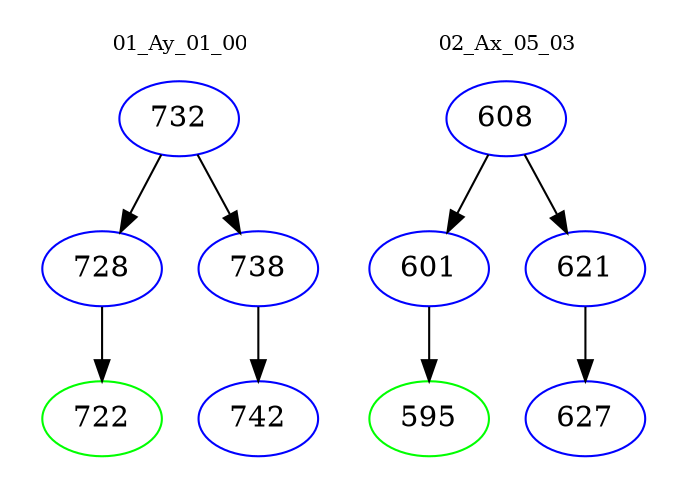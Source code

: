 digraph{
subgraph cluster_0 {
color = white
label = "01_Ay_01_00";
fontsize=10;
T0_732 [label="732", color="blue"]
T0_732 -> T0_728 [color="black"]
T0_728 [label="728", color="blue"]
T0_728 -> T0_722 [color="black"]
T0_722 [label="722", color="green"]
T0_732 -> T0_738 [color="black"]
T0_738 [label="738", color="blue"]
T0_738 -> T0_742 [color="black"]
T0_742 [label="742", color="blue"]
}
subgraph cluster_1 {
color = white
label = "02_Ax_05_03";
fontsize=10;
T1_608 [label="608", color="blue"]
T1_608 -> T1_601 [color="black"]
T1_601 [label="601", color="blue"]
T1_601 -> T1_595 [color="black"]
T1_595 [label="595", color="green"]
T1_608 -> T1_621 [color="black"]
T1_621 [label="621", color="blue"]
T1_621 -> T1_627 [color="black"]
T1_627 [label="627", color="blue"]
}
}
